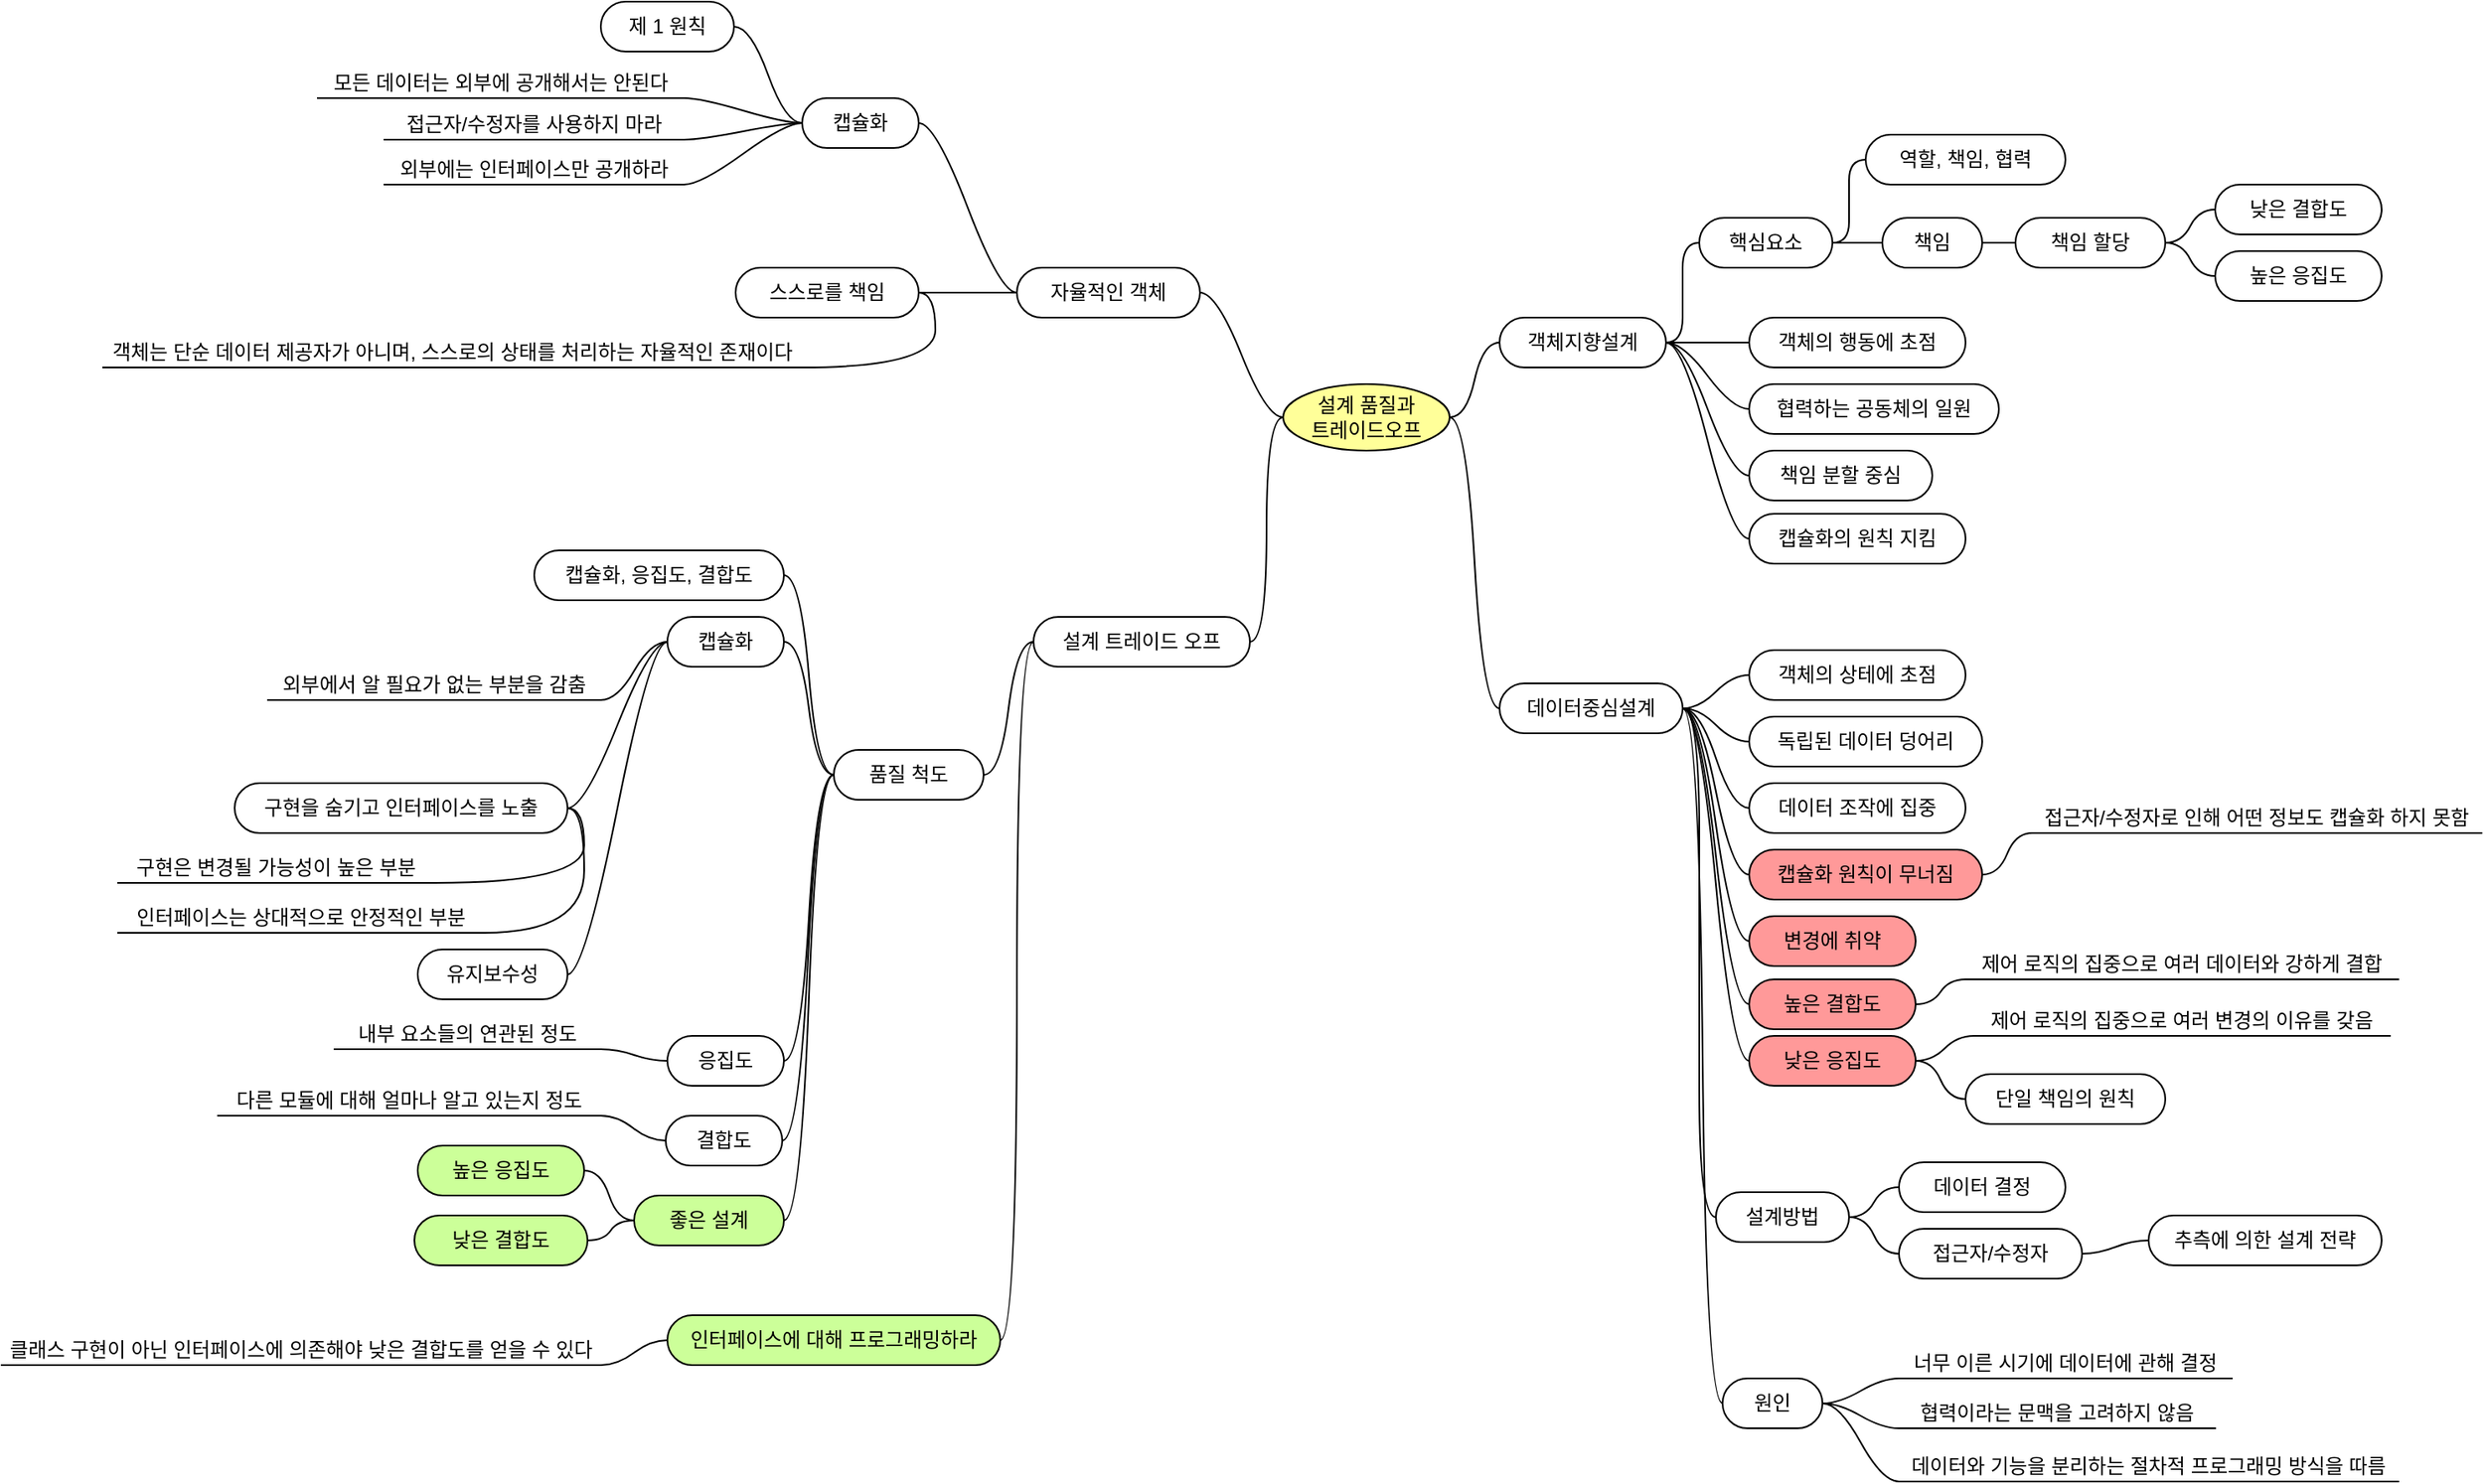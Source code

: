 <mxfile version="12.7.0" type="device"><diagram id="Fityksi_Y2sbkRxz2gsc" name="페이지-1"><mxGraphModel dx="2014" dy="725" grid="1" gridSize="10" guides="1" tooltips="1" connect="1" arrows="1" fold="1" page="1" pageScale="1" pageWidth="827" pageHeight="1169" math="0" shadow="0"><root><mxCell id="0"/><mxCell id="1" parent="0"/><mxCell id="HavleqkjTPdvCieZvnvi-1" value="설계 품질과 &lt;br&gt;트레이드오프" style="ellipse;whiteSpace=wrap;html=1;align=center;container=1;recursiveResize=0;treeFolding=1;treeMoving=1;fillColor=#FFFF99;" vertex="1" parent="1"><mxGeometry x="280" y="270" width="100" height="40" as="geometry"/></mxCell><mxCell id="HavleqkjTPdvCieZvnvi-2" value="핵심요소" style="whiteSpace=wrap;html=1;rounded=1;arcSize=50;align=center;verticalAlign=middle;container=1;recursiveResize=0;strokeWidth=1;autosize=1;spacing=4;treeFolding=1;treeMoving=1;" vertex="1" parent="1"><mxGeometry x="530" y="170" width="80" height="30" as="geometry"/></mxCell><mxCell id="HavleqkjTPdvCieZvnvi-3" value="" style="edgeStyle=entityRelationEdgeStyle;startArrow=none;endArrow=none;segment=10;curved=1;" edge="1" target="HavleqkjTPdvCieZvnvi-2" parent="1" source="HavleqkjTPdvCieZvnvi-8"><mxGeometry relative="1" as="geometry"><mxPoint x="250" y="190" as="sourcePoint"/></mxGeometry></mxCell><mxCell id="HavleqkjTPdvCieZvnvi-4" value="역할, 책임, 협력" style="whiteSpace=wrap;html=1;rounded=1;arcSize=50;align=center;verticalAlign=middle;container=1;recursiveResize=0;strokeWidth=1;autosize=1;spacing=4;treeFolding=1;treeMoving=1;" vertex="1" parent="1"><mxGeometry x="630" y="120" width="120" height="30" as="geometry"/></mxCell><mxCell id="HavleqkjTPdvCieZvnvi-5" value="" style="edgeStyle=entityRelationEdgeStyle;startArrow=none;endArrow=none;segment=10;curved=1;" edge="1" target="HavleqkjTPdvCieZvnvi-4" parent="1" source="HavleqkjTPdvCieZvnvi-2"><mxGeometry relative="1" as="geometry"><mxPoint x="360" y="340" as="sourcePoint"/></mxGeometry></mxCell><mxCell id="HavleqkjTPdvCieZvnvi-6" value="책임" style="whiteSpace=wrap;html=1;rounded=1;arcSize=50;align=center;verticalAlign=middle;container=1;recursiveResize=0;strokeWidth=1;autosize=1;spacing=4;treeFolding=1;treeMoving=1;" vertex="1" parent="1"><mxGeometry x="640" y="170" width="60" height="30" as="geometry"/></mxCell><mxCell id="HavleqkjTPdvCieZvnvi-7" value="" style="edgeStyle=entityRelationEdgeStyle;startArrow=none;endArrow=none;segment=10;curved=1;" edge="1" target="HavleqkjTPdvCieZvnvi-6" parent="1" source="HavleqkjTPdvCieZvnvi-2"><mxGeometry relative="1" as="geometry"><mxPoint x="360" y="340" as="sourcePoint"/></mxGeometry></mxCell><mxCell id="HavleqkjTPdvCieZvnvi-8" value="객체지향설계" style="whiteSpace=wrap;html=1;rounded=1;arcSize=50;align=center;verticalAlign=middle;container=1;recursiveResize=0;strokeWidth=1;autosize=1;spacing=4;treeFolding=1;treeMoving=1;" vertex="1" parent="1"><mxGeometry x="410" y="230" width="100" height="30" as="geometry"/></mxCell><mxCell id="HavleqkjTPdvCieZvnvi-9" value="" style="edgeStyle=entityRelationEdgeStyle;startArrow=none;endArrow=none;segment=10;curved=1;" edge="1" target="HavleqkjTPdvCieZvnvi-8" parent="1" source="HavleqkjTPdvCieZvnvi-1"><mxGeometry relative="1" as="geometry"><mxPoint x="240" y="350" as="sourcePoint"/></mxGeometry></mxCell><mxCell id="HavleqkjTPdvCieZvnvi-10" value="책임 할당" style="whiteSpace=wrap;html=1;rounded=1;arcSize=50;align=center;verticalAlign=middle;container=1;recursiveResize=0;strokeWidth=1;autosize=1;spacing=4;treeFolding=1;treeMoving=1;" vertex="1" parent="1"><mxGeometry x="720" y="170" width="90" height="30" as="geometry"/></mxCell><mxCell id="HavleqkjTPdvCieZvnvi-11" value="" style="edgeStyle=entityRelationEdgeStyle;startArrow=none;endArrow=none;segment=10;curved=1;" edge="1" target="HavleqkjTPdvCieZvnvi-10" parent="1" source="HavleqkjTPdvCieZvnvi-6"><mxGeometry relative="1" as="geometry"><mxPoint x="330" y="350" as="sourcePoint"/></mxGeometry></mxCell><mxCell id="HavleqkjTPdvCieZvnvi-12" value="낮은 결합도" style="whiteSpace=wrap;html=1;rounded=1;arcSize=50;align=center;verticalAlign=middle;container=1;recursiveResize=0;strokeWidth=1;autosize=1;spacing=4;treeFolding=1;treeMoving=1;" vertex="1" parent="1"><mxGeometry x="840" y="150" width="100" height="30" as="geometry"/></mxCell><mxCell id="HavleqkjTPdvCieZvnvi-13" value="" style="edgeStyle=entityRelationEdgeStyle;startArrow=none;endArrow=none;segment=10;curved=1;" edge="1" target="HavleqkjTPdvCieZvnvi-12" parent="1" source="HavleqkjTPdvCieZvnvi-10"><mxGeometry relative="1" as="geometry"><mxPoint x="850" y="176" as="sourcePoint"/></mxGeometry></mxCell><mxCell id="HavleqkjTPdvCieZvnvi-14" value="높은 응집도" style="whiteSpace=wrap;html=1;rounded=1;arcSize=50;align=center;verticalAlign=middle;container=1;recursiveResize=0;strokeWidth=1;autosize=1;spacing=4;treeFolding=1;treeMoving=1;" vertex="1" parent="1"><mxGeometry x="840" y="190" width="100" height="30" as="geometry"/></mxCell><mxCell id="HavleqkjTPdvCieZvnvi-15" value="" style="edgeStyle=entityRelationEdgeStyle;startArrow=none;endArrow=none;segment=10;curved=1;" edge="1" target="HavleqkjTPdvCieZvnvi-14" parent="1" source="HavleqkjTPdvCieZvnvi-10"><mxGeometry relative="1" as="geometry"><mxPoint x="850" y="236" as="sourcePoint"/></mxGeometry></mxCell><mxCell id="HavleqkjTPdvCieZvnvi-16" value="데이터중심설계" style="whiteSpace=wrap;html=1;rounded=1;arcSize=50;align=center;verticalAlign=middle;container=1;recursiveResize=0;strokeWidth=1;autosize=1;spacing=4;treeFolding=1;treeMoving=1;" vertex="1" parent="1"><mxGeometry x="410" y="450" width="110" height="30" as="geometry"/></mxCell><mxCell id="HavleqkjTPdvCieZvnvi-17" value="" style="edgeStyle=entityRelationEdgeStyle;startArrow=none;endArrow=none;segment=10;curved=1;" edge="1" target="HavleqkjTPdvCieZvnvi-16" parent="1" source="HavleqkjTPdvCieZvnvi-1"><mxGeometry relative="1" as="geometry"><mxPoint x="240" y="350" as="sourcePoint"/></mxGeometry></mxCell><mxCell id="HavleqkjTPdvCieZvnvi-19" value="책임 분할 중심" style="whiteSpace=wrap;html=1;rounded=1;arcSize=50;align=center;verticalAlign=middle;container=1;recursiveResize=0;strokeWidth=1;autosize=1;spacing=4;treeFolding=1;treeMoving=1;" vertex="1" parent="1"><mxGeometry x="560" y="310" width="110" height="30" as="geometry"/></mxCell><mxCell id="HavleqkjTPdvCieZvnvi-20" value="" style="edgeStyle=entityRelationEdgeStyle;startArrow=none;endArrow=none;segment=10;curved=1;" edge="1" target="HavleqkjTPdvCieZvnvi-19" parent="1" source="HavleqkjTPdvCieZvnvi-8"><mxGeometry relative="1" as="geometry"><mxPoint x="468" y="239" as="sourcePoint"/></mxGeometry></mxCell><mxCell id="HavleqkjTPdvCieZvnvi-21" value="객체의 상테에 초점" style="whiteSpace=wrap;html=1;rounded=1;arcSize=50;align=center;verticalAlign=middle;container=1;recursiveResize=0;strokeWidth=1;autosize=1;spacing=4;treeFolding=1;treeMoving=1;fillColor=#FFFFFF;" vertex="1" parent="1"><mxGeometry x="560" y="430" width="130" height="30" as="geometry"/></mxCell><mxCell id="HavleqkjTPdvCieZvnvi-22" value="" style="edgeStyle=entityRelationEdgeStyle;startArrow=none;endArrow=none;segment=10;curved=1;" edge="1" target="HavleqkjTPdvCieZvnvi-21" parent="1" source="HavleqkjTPdvCieZvnvi-16"><mxGeometry relative="1" as="geometry"><mxPoint x="530" y="485" as="sourcePoint"/></mxGeometry></mxCell><mxCell id="HavleqkjTPdvCieZvnvi-23" value="독립된 데이터 덩어리" style="whiteSpace=wrap;html=1;rounded=1;arcSize=50;align=center;verticalAlign=middle;container=1;recursiveResize=0;strokeWidth=1;autosize=1;spacing=4;treeFolding=1;treeMoving=1;fillColor=#FFFFFF;" vertex="1" parent="1"><mxGeometry x="560" y="470" width="140" height="30" as="geometry"/></mxCell><mxCell id="HavleqkjTPdvCieZvnvi-24" value="" style="edgeStyle=entityRelationEdgeStyle;startArrow=none;endArrow=none;segment=10;curved=1;" edge="1" target="HavleqkjTPdvCieZvnvi-23" parent="1" source="HavleqkjTPdvCieZvnvi-16"><mxGeometry relative="1" as="geometry"><mxPoint x="240" y="540" as="sourcePoint"/></mxGeometry></mxCell><mxCell id="HavleqkjTPdvCieZvnvi-25" value="데이터 조작에 집중" style="whiteSpace=wrap;html=1;rounded=1;arcSize=50;align=center;verticalAlign=middle;container=1;recursiveResize=0;strokeWidth=1;autosize=1;spacing=4;treeFolding=1;treeMoving=1;fillColor=#FFFFFF;" vertex="1" parent="1"><mxGeometry x="560" y="510" width="130" height="30" as="geometry"/></mxCell><mxCell id="HavleqkjTPdvCieZvnvi-26" value="" style="edgeStyle=entityRelationEdgeStyle;startArrow=none;endArrow=none;segment=10;curved=1;" edge="1" target="HavleqkjTPdvCieZvnvi-25" parent="1" source="HavleqkjTPdvCieZvnvi-16"><mxGeometry relative="1" as="geometry"><mxPoint x="240" y="560" as="sourcePoint"/></mxGeometry></mxCell><mxCell id="HavleqkjTPdvCieZvnvi-33" value="캡슐화 원칙이 무너짐" style="whiteSpace=wrap;html=1;rounded=1;arcSize=50;align=center;verticalAlign=middle;container=1;recursiveResize=0;strokeWidth=1;autosize=1;spacing=4;treeFolding=1;treeMoving=1;fillColor=#FF9999;" vertex="1" parent="1"><mxGeometry x="560" y="550" width="140" height="30" as="geometry"/></mxCell><mxCell id="HavleqkjTPdvCieZvnvi-34" value="" style="edgeStyle=entityRelationEdgeStyle;startArrow=none;endArrow=none;segment=10;curved=1;" edge="1" target="HavleqkjTPdvCieZvnvi-33" parent="1" source="HavleqkjTPdvCieZvnvi-16"><mxGeometry relative="1" as="geometry"><mxPoint x="240" y="600" as="sourcePoint"/></mxGeometry></mxCell><mxCell id="HavleqkjTPdvCieZvnvi-35" value="변경에 취약" style="whiteSpace=wrap;html=1;rounded=1;arcSize=50;align=center;verticalAlign=middle;container=1;recursiveResize=0;strokeWidth=1;autosize=1;spacing=4;treeFolding=1;treeMoving=1;fillColor=#FF9999;" vertex="1" parent="1"><mxGeometry x="560" y="590" width="100" height="30" as="geometry"/></mxCell><mxCell id="HavleqkjTPdvCieZvnvi-36" value="" style="edgeStyle=entityRelationEdgeStyle;startArrow=none;endArrow=none;segment=10;curved=1;" edge="1" target="HavleqkjTPdvCieZvnvi-35" parent="1" source="HavleqkjTPdvCieZvnvi-16"><mxGeometry relative="1" as="geometry"><mxPoint x="240" y="640" as="sourcePoint"/></mxGeometry></mxCell><mxCell id="HavleqkjTPdvCieZvnvi-37" value="객체의 행동에 초점" style="whiteSpace=wrap;html=1;rounded=1;arcSize=50;align=center;verticalAlign=middle;container=1;recursiveResize=0;strokeWidth=1;autosize=1;spacing=4;treeFolding=1;treeMoving=1;" vertex="1" parent="1"><mxGeometry x="560" y="230" width="130" height="30" as="geometry"/></mxCell><mxCell id="HavleqkjTPdvCieZvnvi-38" value="" style="edgeStyle=entityRelationEdgeStyle;startArrow=none;endArrow=none;segment=10;curved=1;" edge="1" target="HavleqkjTPdvCieZvnvi-37" parent="1" source="HavleqkjTPdvCieZvnvi-8"><mxGeometry relative="1" as="geometry"><mxPoint x="330" y="500" as="sourcePoint"/></mxGeometry></mxCell><mxCell id="HavleqkjTPdvCieZvnvi-39" value="협력하는 공동체의 일원" style="whiteSpace=wrap;html=1;rounded=1;arcSize=50;align=center;verticalAlign=middle;container=1;recursiveResize=0;strokeWidth=1;autosize=1;spacing=4;treeFolding=1;treeMoving=1;" vertex="1" parent="1"><mxGeometry x="560" y="270" width="150" height="30" as="geometry"/></mxCell><mxCell id="HavleqkjTPdvCieZvnvi-40" value="" style="edgeStyle=entityRelationEdgeStyle;startArrow=none;endArrow=none;segment=10;curved=1;" edge="1" target="HavleqkjTPdvCieZvnvi-39" parent="1" source="HavleqkjTPdvCieZvnvi-8"><mxGeometry relative="1" as="geometry"><mxPoint x="520" y="350" as="sourcePoint"/></mxGeometry></mxCell><mxCell id="HavleqkjTPdvCieZvnvi-41" value="캡슐화의 원칙 지킴" style="whiteSpace=wrap;html=1;rounded=1;arcSize=50;align=center;verticalAlign=middle;container=1;recursiveResize=0;strokeWidth=1;autosize=1;spacing=4;treeFolding=1;treeMoving=1;" vertex="1" parent="1"><mxGeometry x="560" y="348" width="130" height="30" as="geometry"/></mxCell><mxCell id="HavleqkjTPdvCieZvnvi-42" value="" style="edgeStyle=entityRelationEdgeStyle;startArrow=none;endArrow=none;segment=10;curved=1;" edge="1" target="HavleqkjTPdvCieZvnvi-41" parent="1" source="HavleqkjTPdvCieZvnvi-8"><mxGeometry relative="1" as="geometry"><mxPoint x="404" y="370" as="sourcePoint"/></mxGeometry></mxCell><mxCell id="HavleqkjTPdvCieZvnvi-43" value="설계방법" style="whiteSpace=wrap;html=1;rounded=1;arcSize=50;align=center;verticalAlign=middle;container=1;recursiveResize=0;strokeWidth=1;autosize=1;spacing=4;treeFolding=1;treeMoving=1;" vertex="1" parent="1"><mxGeometry x="540" y="756" width="80" height="30" as="geometry"/></mxCell><mxCell id="HavleqkjTPdvCieZvnvi-44" value="" style="edgeStyle=entityRelationEdgeStyle;startArrow=none;endArrow=none;segment=10;curved=1;" edge="1" target="HavleqkjTPdvCieZvnvi-43" parent="1" source="HavleqkjTPdvCieZvnvi-16"><mxGeometry relative="1" as="geometry"><mxPoint x="240" y="680" as="sourcePoint"/></mxGeometry></mxCell><mxCell id="HavleqkjTPdvCieZvnvi-45" value="데이터 결정" style="whiteSpace=wrap;html=1;rounded=1;arcSize=50;align=center;verticalAlign=middle;container=1;recursiveResize=0;strokeWidth=1;autosize=1;spacing=4;treeFolding=1;treeMoving=1;" vertex="1" parent="1"><mxGeometry x="650" y="738" width="100" height="30" as="geometry"/></mxCell><mxCell id="HavleqkjTPdvCieZvnvi-46" value="" style="edgeStyle=entityRelationEdgeStyle;startArrow=none;endArrow=none;segment=10;curved=1;" edge="1" target="HavleqkjTPdvCieZvnvi-45" parent="1" source="HavleqkjTPdvCieZvnvi-43"><mxGeometry relative="1" as="geometry"><mxPoint x="250" y="846" as="sourcePoint"/></mxGeometry></mxCell><mxCell id="HavleqkjTPdvCieZvnvi-47" value="접근자/수정자" style="whiteSpace=wrap;html=1;rounded=1;arcSize=50;align=center;verticalAlign=middle;container=1;recursiveResize=0;strokeWidth=1;autosize=1;spacing=4;treeFolding=1;treeMoving=1;" vertex="1" parent="1"><mxGeometry x="650" y="778" width="110" height="30" as="geometry"/></mxCell><mxCell id="HavleqkjTPdvCieZvnvi-48" value="" style="edgeStyle=entityRelationEdgeStyle;startArrow=none;endArrow=none;segment=10;curved=1;" edge="1" target="HavleqkjTPdvCieZvnvi-47" parent="1" source="HavleqkjTPdvCieZvnvi-43"><mxGeometry relative="1" as="geometry"><mxPoint x="250" y="846" as="sourcePoint"/></mxGeometry></mxCell><mxCell id="HavleqkjTPdvCieZvnvi-58" value="설계 트레이드 오프" style="whiteSpace=wrap;html=1;rounded=1;arcSize=50;align=center;verticalAlign=middle;container=1;recursiveResize=0;strokeWidth=1;autosize=1;spacing=4;treeFolding=1;treeMoving=1;" vertex="1" parent="1"><mxGeometry x="130" y="410" width="130" height="30" as="geometry"/></mxCell><mxCell id="HavleqkjTPdvCieZvnvi-59" value="" style="edgeStyle=entityRelationEdgeStyle;startArrow=none;endArrow=none;segment=10;curved=1;" edge="1" target="HavleqkjTPdvCieZvnvi-58" parent="1" source="HavleqkjTPdvCieZvnvi-1"><mxGeometry relative="1" as="geometry"><mxPoint x="240" y="800" as="sourcePoint"/></mxGeometry></mxCell><mxCell id="HavleqkjTPdvCieZvnvi-60" value="품질 척도" style="whiteSpace=wrap;html=1;rounded=1;arcSize=50;align=center;verticalAlign=middle;container=1;recursiveResize=0;strokeWidth=1;autosize=1;spacing=4;treeFolding=1;treeMoving=1;" vertex="1" parent="1"><mxGeometry x="10" y="490" width="90" height="30" as="geometry"/></mxCell><mxCell id="HavleqkjTPdvCieZvnvi-61" value="" style="edgeStyle=entityRelationEdgeStyle;startArrow=none;endArrow=none;segment=10;curved=1;" edge="1" target="HavleqkjTPdvCieZvnvi-60" parent="1" source="HavleqkjTPdvCieZvnvi-58"><mxGeometry relative="1" as="geometry"><mxPoint x="40" y="800" as="sourcePoint"/></mxGeometry></mxCell><mxCell id="HavleqkjTPdvCieZvnvi-63" value="캡슐화, 응집도, 결합도" style="whiteSpace=wrap;html=1;rounded=1;arcSize=50;align=center;verticalAlign=middle;container=1;recursiveResize=0;strokeWidth=1;autosize=1;spacing=4;treeFolding=1;treeMoving=1;" vertex="1" parent="1"><mxGeometry x="-170" y="370" width="150" height="30" as="geometry"/></mxCell><mxCell id="HavleqkjTPdvCieZvnvi-64" value="" style="edgeStyle=entityRelationEdgeStyle;startArrow=none;endArrow=none;segment=10;curved=1;" edge="1" target="HavleqkjTPdvCieZvnvi-63" parent="1" source="HavleqkjTPdvCieZvnvi-60"><mxGeometry relative="1" as="geometry"><mxPoint x="-30" y="800" as="sourcePoint"/></mxGeometry></mxCell><mxCell id="HavleqkjTPdvCieZvnvi-65" value="캡슐화" style="whiteSpace=wrap;html=1;rounded=1;arcSize=50;align=center;verticalAlign=middle;container=1;recursiveResize=0;strokeWidth=1;autosize=1;spacing=4;treeFolding=1;treeMoving=1;" vertex="1" parent="1"><mxGeometry x="-90" y="410" width="70" height="30" as="geometry"/></mxCell><mxCell id="HavleqkjTPdvCieZvnvi-66" value="" style="edgeStyle=entityRelationEdgeStyle;startArrow=none;endArrow=none;segment=10;curved=1;" edge="1" target="HavleqkjTPdvCieZvnvi-65" parent="1" source="HavleqkjTPdvCieZvnvi-60"><mxGeometry relative="1" as="geometry"><mxPoint x="-12" y="660" as="sourcePoint"/></mxGeometry></mxCell><mxCell id="HavleqkjTPdvCieZvnvi-67" value="외부에서 알 필요가 없는 부분을 감춤" style="whiteSpace=wrap;html=1;shape=partialRectangle;top=0;left=0;bottom=1;right=0;points=[[0,1],[1,1]];strokeColor=#000000;fillColor=none;align=center;verticalAlign=bottom;routingCenterY=0.5;snapToPoint=1;container=1;recursiveResize=0;autosize=1;treeFolding=1;treeMoving=1;" vertex="1" parent="1"><mxGeometry x="-330" y="440" width="200" height="20" as="geometry"/></mxCell><mxCell id="HavleqkjTPdvCieZvnvi-68" value="" style="edgeStyle=entityRelationEdgeStyle;startArrow=none;endArrow=none;segment=10;curved=1;" edge="1" target="HavleqkjTPdvCieZvnvi-67" parent="1" source="HavleqkjTPdvCieZvnvi-65"><mxGeometry relative="1" as="geometry"><mxPoint x="-210" y="590" as="sourcePoint"/></mxGeometry></mxCell><mxCell id="HavleqkjTPdvCieZvnvi-69" value="구현을 숨기고 인터페이스를 노출" style="whiteSpace=wrap;html=1;rounded=1;arcSize=50;align=center;verticalAlign=middle;container=1;recursiveResize=0;strokeWidth=1;autosize=1;spacing=4;treeFolding=1;treeMoving=1;" vertex="1" parent="1"><mxGeometry x="-350" y="510" width="200" height="30" as="geometry"/></mxCell><mxCell id="HavleqkjTPdvCieZvnvi-70" value="" style="edgeStyle=entityRelationEdgeStyle;startArrow=none;endArrow=none;segment=10;curved=1;" edge="1" target="HavleqkjTPdvCieZvnvi-69" parent="1" source="HavleqkjTPdvCieZvnvi-65"><mxGeometry relative="1" as="geometry"><mxPoint x="-370" y="630" as="sourcePoint"/></mxGeometry></mxCell><mxCell id="HavleqkjTPdvCieZvnvi-71" value="구현은 변경될 가능성이 높은 부분" style="whiteSpace=wrap;html=1;shape=partialRectangle;top=0;left=0;bottom=1;right=0;points=[[0,1],[1,1]];strokeColor=#000000;fillColor=none;align=center;verticalAlign=bottom;routingCenterY=0.5;snapToPoint=1;container=1;recursiveResize=0;autosize=1;treeFolding=1;treeMoving=1;" vertex="1" parent="1"><mxGeometry x="-420" y="550" width="190" height="20" as="geometry"/></mxCell><mxCell id="HavleqkjTPdvCieZvnvi-72" value="" style="edgeStyle=entityRelationEdgeStyle;startArrow=none;endArrow=none;segment=10;curved=1;" edge="1" target="HavleqkjTPdvCieZvnvi-71" parent="1" source="HavleqkjTPdvCieZvnvi-69"><mxGeometry relative="1" as="geometry"><mxPoint x="-370" y="630" as="sourcePoint"/></mxGeometry></mxCell><mxCell id="HavleqkjTPdvCieZvnvi-73" value="인터페이스는 상대적으로 안정적인 부분" style="whiteSpace=wrap;html=1;shape=partialRectangle;top=0;left=0;bottom=1;right=0;points=[[0,1],[1,1]];strokeColor=#000000;fillColor=none;align=center;verticalAlign=bottom;routingCenterY=0.5;snapToPoint=1;container=1;recursiveResize=0;autosize=1;treeFolding=1;treeMoving=1;" vertex="1" parent="1"><mxGeometry x="-420" y="580" width="220" height="20" as="geometry"/></mxCell><mxCell id="HavleqkjTPdvCieZvnvi-74" value="" style="edgeStyle=entityRelationEdgeStyle;startArrow=none;endArrow=none;segment=10;curved=1;" edge="1" target="HavleqkjTPdvCieZvnvi-73" parent="1" source="HavleqkjTPdvCieZvnvi-69"><mxGeometry relative="1" as="geometry"><mxPoint x="-460" y="630" as="sourcePoint"/></mxGeometry></mxCell><mxCell id="HavleqkjTPdvCieZvnvi-75" value="유지보수성" style="whiteSpace=wrap;html=1;rounded=1;arcSize=50;align=center;verticalAlign=middle;container=1;recursiveResize=0;strokeWidth=1;autosize=1;spacing=4;treeFolding=1;treeMoving=1;" vertex="1" parent="1"><mxGeometry x="-240" y="610" width="90" height="30" as="geometry"/></mxCell><mxCell id="HavleqkjTPdvCieZvnvi-76" value="" style="edgeStyle=entityRelationEdgeStyle;startArrow=none;endArrow=none;segment=10;curved=1;" edge="1" target="HavleqkjTPdvCieZvnvi-75" parent="1" source="HavleqkjTPdvCieZvnvi-65"><mxGeometry relative="1" as="geometry"><mxPoint x="-262" y="670" as="sourcePoint"/></mxGeometry></mxCell><mxCell id="HavleqkjTPdvCieZvnvi-77" value="응집도" style="whiteSpace=wrap;html=1;rounded=1;arcSize=50;align=center;verticalAlign=middle;container=1;recursiveResize=0;strokeWidth=1;autosize=1;spacing=4;treeFolding=1;treeMoving=1;" vertex="1" parent="1"><mxGeometry x="-90" y="662" width="70" height="30" as="geometry"/></mxCell><mxCell id="HavleqkjTPdvCieZvnvi-78" value="" style="edgeStyle=entityRelationEdgeStyle;startArrow=none;endArrow=none;segment=10;curved=1;" edge="1" target="HavleqkjTPdvCieZvnvi-77" parent="1" source="HavleqkjTPdvCieZvnvi-60"><mxGeometry relative="1" as="geometry"><mxPoint x="-460" y="870" as="sourcePoint"/></mxGeometry></mxCell><mxCell id="HavleqkjTPdvCieZvnvi-79" value="결합도" style="whiteSpace=wrap;html=1;rounded=1;arcSize=50;align=center;verticalAlign=middle;container=1;recursiveResize=0;strokeWidth=1;autosize=1;spacing=4;treeFolding=1;treeMoving=1;" vertex="1" parent="1"><mxGeometry x="-91" y="710" width="70" height="30" as="geometry"/></mxCell><mxCell id="HavleqkjTPdvCieZvnvi-80" value="" style="edgeStyle=entityRelationEdgeStyle;startArrow=none;endArrow=none;segment=10;curved=1;" edge="1" target="HavleqkjTPdvCieZvnvi-79" parent="1" source="HavleqkjTPdvCieZvnvi-60"><mxGeometry relative="1" as="geometry"><mxPoint x="-132" y="820" as="sourcePoint"/></mxGeometry></mxCell><mxCell id="HavleqkjTPdvCieZvnvi-83" value="내부 요소들의 연관된 정도" style="whiteSpace=wrap;html=1;shape=partialRectangle;top=0;left=0;bottom=1;right=0;points=[[0,1],[1,1]];strokeColor=#000000;fillColor=none;align=center;verticalAlign=bottom;routingCenterY=0.5;snapToPoint=1;container=1;recursiveResize=0;autosize=1;treeFolding=1;treeMoving=1;" vertex="1" parent="1"><mxGeometry x="-290" y="650" width="160" height="20" as="geometry"/></mxCell><mxCell id="HavleqkjTPdvCieZvnvi-84" value="" style="edgeStyle=entityRelationEdgeStyle;startArrow=none;endArrow=none;segment=10;curved=1;" edge="1" target="HavleqkjTPdvCieZvnvi-83" parent="1" source="HavleqkjTPdvCieZvnvi-77"><mxGeometry relative="1" as="geometry"><mxPoint x="-460" y="800" as="sourcePoint"/></mxGeometry></mxCell><mxCell id="HavleqkjTPdvCieZvnvi-87" value="다른 모듈에 대해 얼마나 알고 있는지 정도" style="whiteSpace=wrap;html=1;shape=partialRectangle;top=0;left=0;bottom=1;right=0;points=[[0,1],[1,1]];strokeColor=#000000;fillColor=none;align=center;verticalAlign=bottom;routingCenterY=0.5;snapToPoint=1;container=1;recursiveResize=0;autosize=1;treeFolding=1;treeMoving=1;" vertex="1" parent="1"><mxGeometry x="-360" y="690" width="230" height="20" as="geometry"/></mxCell><mxCell id="HavleqkjTPdvCieZvnvi-88" value="" style="edgeStyle=entityRelationEdgeStyle;startArrow=none;endArrow=none;segment=10;curved=1;" edge="1" target="HavleqkjTPdvCieZvnvi-87" parent="1" source="HavleqkjTPdvCieZvnvi-79"><mxGeometry relative="1" as="geometry"><mxPoint x="-460" y="800" as="sourcePoint"/></mxGeometry></mxCell><mxCell id="HavleqkjTPdvCieZvnvi-98" value="좋은 설계" style="whiteSpace=wrap;html=1;rounded=1;arcSize=50;align=center;verticalAlign=middle;container=1;recursiveResize=0;strokeWidth=1;autosize=1;spacing=4;treeFolding=1;treeMoving=1;fillColor=#CCFF99;" vertex="1" parent="1"><mxGeometry x="-110" y="758" width="90" height="30" as="geometry"/></mxCell><mxCell id="HavleqkjTPdvCieZvnvi-99" value="" style="edgeStyle=entityRelationEdgeStyle;startArrow=none;endArrow=none;segment=10;curved=1;" edge="1" target="HavleqkjTPdvCieZvnvi-98" parent="1" source="HavleqkjTPdvCieZvnvi-60"><mxGeometry relative="1" as="geometry"><mxPoint x="-460" y="800" as="sourcePoint"/></mxGeometry></mxCell><mxCell id="HavleqkjTPdvCieZvnvi-100" value="높은 응집도" style="whiteSpace=wrap;html=1;rounded=1;arcSize=50;align=center;verticalAlign=middle;container=1;recursiveResize=0;strokeWidth=1;autosize=1;spacing=4;treeFolding=1;treeMoving=1;fillColor=#CCFF99;" vertex="1" parent="1"><mxGeometry x="-240" y="728" width="100" height="30" as="geometry"/></mxCell><mxCell id="HavleqkjTPdvCieZvnvi-101" value="" style="edgeStyle=entityRelationEdgeStyle;startArrow=none;endArrow=none;segment=10;curved=1;" edge="1" target="HavleqkjTPdvCieZvnvi-100" parent="1" source="HavleqkjTPdvCieZvnvi-98"><mxGeometry relative="1" as="geometry"><mxPoint x="-460" y="850" as="sourcePoint"/></mxGeometry></mxCell><mxCell id="HavleqkjTPdvCieZvnvi-102" value="낮은 결합도" style="whiteSpace=wrap;html=1;rounded=1;arcSize=50;align=center;verticalAlign=middle;container=1;recursiveResize=0;strokeWidth=1;autosize=1;spacing=4;treeFolding=1;treeMoving=1;fillColor=#CCFF99;" vertex="1" parent="1"><mxGeometry x="-242" y="770" width="104" height="30" as="geometry"/></mxCell><mxCell id="HavleqkjTPdvCieZvnvi-103" value="" style="edgeStyle=entityRelationEdgeStyle;startArrow=none;endArrow=none;segment=10;curved=1;" edge="1" target="HavleqkjTPdvCieZvnvi-102" parent="1" source="HavleqkjTPdvCieZvnvi-98"><mxGeometry relative="1" as="geometry"><mxPoint x="-460" y="850" as="sourcePoint"/></mxGeometry></mxCell><mxCell id="HavleqkjTPdvCieZvnvi-104" value="인터페이스에 대해 프로그래밍하라" style="whiteSpace=wrap;html=1;rounded=1;arcSize=50;align=center;verticalAlign=middle;container=1;recursiveResize=0;strokeWidth=1;autosize=1;spacing=4;treeFolding=1;treeMoving=1;fillColor=#CCFF99;" vertex="1" parent="1"><mxGeometry x="-90" y="830" width="200" height="30" as="geometry"/></mxCell><mxCell id="HavleqkjTPdvCieZvnvi-105" value="" style="edgeStyle=entityRelationEdgeStyle;startArrow=none;endArrow=none;segment=10;curved=1;" edge="1" target="HavleqkjTPdvCieZvnvi-104" parent="1" source="HavleqkjTPdvCieZvnvi-58"><mxGeometry relative="1" as="geometry"><mxPoint x="-460" y="860" as="sourcePoint"/></mxGeometry></mxCell><mxCell id="HavleqkjTPdvCieZvnvi-106" value="클래스 구현이 아닌 인터페이스에 의존해야 낮은 결합도를 얻을 수 있다" style="whiteSpace=wrap;html=1;shape=partialRectangle;top=0;left=0;bottom=1;right=0;points=[[0,1],[1,1]];strokeColor=#000000;fillColor=none;align=center;verticalAlign=bottom;routingCenterY=0.5;snapToPoint=1;container=1;recursiveResize=0;autosize=1;treeFolding=1;treeMoving=1;" vertex="1" parent="1"><mxGeometry x="-490" y="840" width="360" height="20" as="geometry"/></mxCell><mxCell id="HavleqkjTPdvCieZvnvi-107" value="" style="edgeStyle=entityRelationEdgeStyle;startArrow=none;endArrow=none;segment=10;curved=1;" edge="1" target="HavleqkjTPdvCieZvnvi-106" parent="1" source="HavleqkjTPdvCieZvnvi-104"><mxGeometry relative="1" as="geometry"><mxPoint x="-460" y="920" as="sourcePoint"/></mxGeometry></mxCell><mxCell id="HavleqkjTPdvCieZvnvi-108" value="높은 결합도" style="whiteSpace=wrap;html=1;rounded=1;arcSize=50;align=center;verticalAlign=middle;container=1;recursiveResize=0;strokeWidth=1;autosize=1;spacing=4;treeFolding=1;treeMoving=1;fillColor=#FF9999;" vertex="1" parent="1"><mxGeometry x="560" y="628" width="100" height="30" as="geometry"/></mxCell><mxCell id="HavleqkjTPdvCieZvnvi-109" value="" style="edgeStyle=entityRelationEdgeStyle;startArrow=none;endArrow=none;segment=10;curved=1;" edge="1" target="HavleqkjTPdvCieZvnvi-108" parent="1" source="HavleqkjTPdvCieZvnvi-16"><mxGeometry relative="1" as="geometry"><mxPoint x="518" y="670" as="sourcePoint"/></mxGeometry></mxCell><mxCell id="HavleqkjTPdvCieZvnvi-112" value="낮은 응집도" style="whiteSpace=wrap;html=1;rounded=1;arcSize=50;align=center;verticalAlign=middle;container=1;recursiveResize=0;strokeWidth=1;autosize=1;spacing=4;treeFolding=1;treeMoving=1;fillColor=#FF9999;" vertex="1" parent="1"><mxGeometry x="560" y="662" width="100" height="30" as="geometry"/></mxCell><mxCell id="HavleqkjTPdvCieZvnvi-113" value="" style="edgeStyle=entityRelationEdgeStyle;startArrow=none;endArrow=none;segment=10;curved=1;" edge="1" target="HavleqkjTPdvCieZvnvi-112" parent="1" source="HavleqkjTPdvCieZvnvi-16"><mxGeometry relative="1" as="geometry"><mxPoint x="534" y="712" as="sourcePoint"/></mxGeometry></mxCell><mxCell id="HavleqkjTPdvCieZvnvi-114" value="접근자/수정자로 인해 어떤 정보도 캡슐화 하지 못함" style="whiteSpace=wrap;html=1;shape=partialRectangle;top=0;left=0;bottom=1;right=0;points=[[0,1],[1,1]];strokeColor=#000000;fillColor=none;align=center;verticalAlign=bottom;routingCenterY=0.5;snapToPoint=1;container=1;recursiveResize=0;autosize=1;treeFolding=1;treeMoving=1;" vertex="1" parent="1"><mxGeometry x="730" y="520" width="270" height="20" as="geometry"/></mxCell><mxCell id="HavleqkjTPdvCieZvnvi-115" value="" style="edgeStyle=entityRelationEdgeStyle;startArrow=none;endArrow=none;segment=10;curved=1;" edge="1" target="HavleqkjTPdvCieZvnvi-114" parent="1" source="HavleqkjTPdvCieZvnvi-33"><mxGeometry relative="1" as="geometry"><mxPoint x="690" y="560" as="sourcePoint"/></mxGeometry></mxCell><mxCell id="HavleqkjTPdvCieZvnvi-118" value="추측에 의한 설계 전략" style="whiteSpace=wrap;html=1;rounded=1;arcSize=50;align=center;verticalAlign=middle;container=1;recursiveResize=0;strokeWidth=1;autosize=1;spacing=4;treeFolding=1;treeMoving=1;" vertex="1" parent="1"><mxGeometry x="800" y="770" width="140" height="30" as="geometry"/></mxCell><mxCell id="HavleqkjTPdvCieZvnvi-119" value="" style="edgeStyle=entityRelationEdgeStyle;startArrow=none;endArrow=none;segment=10;curved=1;" edge="1" target="HavleqkjTPdvCieZvnvi-118" parent="1" source="HavleqkjTPdvCieZvnvi-47"><mxGeometry relative="1" as="geometry"><mxPoint x="360" y="920" as="sourcePoint"/></mxGeometry></mxCell><mxCell id="HavleqkjTPdvCieZvnvi-121" value="제어 로직의 집중으로 여러 데이터와 강하게 결합" style="whiteSpace=wrap;html=1;shape=partialRectangle;top=0;left=0;bottom=1;right=0;points=[[0,1],[1,1]];strokeColor=#000000;fillColor=none;align=center;verticalAlign=bottom;routingCenterY=0.5;snapToPoint=1;container=1;recursiveResize=0;autosize=1;treeFolding=1;treeMoving=1;" vertex="1" parent="1"><mxGeometry x="690" y="608" width="260" height="20" as="geometry"/></mxCell><mxCell id="HavleqkjTPdvCieZvnvi-122" value="" style="edgeStyle=entityRelationEdgeStyle;startArrow=none;endArrow=none;segment=10;curved=1;" edge="1" target="HavleqkjTPdvCieZvnvi-121" parent="1" source="HavleqkjTPdvCieZvnvi-108"><mxGeometry relative="1" as="geometry"><mxPoint x="670" y="650" as="sourcePoint"/></mxGeometry></mxCell><mxCell id="HavleqkjTPdvCieZvnvi-123" value="제어 로직의 집중으로 여러 변경의 이유를 갖음" style="whiteSpace=wrap;html=1;shape=partialRectangle;top=0;left=0;bottom=1;right=0;points=[[0,1],[1,1]];strokeColor=#000000;fillColor=none;align=center;verticalAlign=bottom;routingCenterY=0.5;snapToPoint=1;container=1;recursiveResize=0;autosize=1;treeFolding=1;treeMoving=1;" vertex="1" parent="1"><mxGeometry x="695" y="642" width="250" height="20" as="geometry"/></mxCell><mxCell id="HavleqkjTPdvCieZvnvi-124" value="" style="edgeStyle=entityRelationEdgeStyle;startArrow=none;endArrow=none;segment=10;curved=1;" edge="1" target="HavleqkjTPdvCieZvnvi-123" parent="1" source="HavleqkjTPdvCieZvnvi-112"><mxGeometry relative="1" as="geometry"><mxPoint x="670" y="680" as="sourcePoint"/></mxGeometry></mxCell><mxCell id="HavleqkjTPdvCieZvnvi-125" value="단일 책임의 원칙" style="whiteSpace=wrap;html=1;rounded=1;arcSize=50;align=center;verticalAlign=middle;container=1;recursiveResize=0;strokeWidth=1;autosize=1;spacing=4;treeFolding=1;treeMoving=1;" vertex="1" parent="1"><mxGeometry x="690" y="685" width="120" height="30" as="geometry"/></mxCell><mxCell id="HavleqkjTPdvCieZvnvi-126" value="" style="edgeStyle=entityRelationEdgeStyle;startArrow=none;endArrow=none;segment=10;curved=1;" edge="1" target="HavleqkjTPdvCieZvnvi-125" parent="1" source="HavleqkjTPdvCieZvnvi-112"><mxGeometry relative="1" as="geometry"><mxPoint x="270" y="920" as="sourcePoint"/></mxGeometry></mxCell><mxCell id="HavleqkjTPdvCieZvnvi-127" value="자율적인 객체" style="whiteSpace=wrap;html=1;rounded=1;arcSize=50;align=center;verticalAlign=middle;container=1;recursiveResize=0;strokeWidth=1;autosize=1;spacing=4;treeFolding=1;treeMoving=1;fillColor=#FFFFFF;" vertex="1" parent="1"><mxGeometry x="120" y="200" width="110" height="30" as="geometry"/></mxCell><mxCell id="HavleqkjTPdvCieZvnvi-128" value="" style="edgeStyle=entityRelationEdgeStyle;startArrow=none;endArrow=none;segment=10;curved=1;" edge="1" target="HavleqkjTPdvCieZvnvi-127" parent="1" source="HavleqkjTPdvCieZvnvi-1"><mxGeometry relative="1" as="geometry"><mxPoint x="110" y="260" as="sourcePoint"/></mxGeometry></mxCell><mxCell id="HavleqkjTPdvCieZvnvi-129" value="캡슐화" style="whiteSpace=wrap;html=1;rounded=1;arcSize=50;align=center;verticalAlign=middle;container=1;recursiveResize=0;strokeWidth=1;autosize=1;spacing=4;treeFolding=1;treeMoving=1;fillColor=#FFFFFF;" vertex="1" parent="1"><mxGeometry x="-9" y="98" width="70" height="30" as="geometry"/></mxCell><mxCell id="HavleqkjTPdvCieZvnvi-130" value="" style="edgeStyle=entityRelationEdgeStyle;startArrow=none;endArrow=none;segment=10;curved=1;" edge="1" target="HavleqkjTPdvCieZvnvi-129" parent="1" source="HavleqkjTPdvCieZvnvi-127"><mxGeometry relative="1" as="geometry"><mxPoint x="-50" y="140" as="sourcePoint"/></mxGeometry></mxCell><mxCell id="HavleqkjTPdvCieZvnvi-131" value="스스로를 책임" style="whiteSpace=wrap;html=1;rounded=1;arcSize=50;align=center;verticalAlign=middle;container=1;recursiveResize=0;strokeWidth=1;autosize=1;spacing=4;treeFolding=1;treeMoving=1;fillColor=#FFFFFF;" vertex="1" parent="1"><mxGeometry x="-49" y="200" width="110" height="30" as="geometry"/></mxCell><mxCell id="HavleqkjTPdvCieZvnvi-132" value="" style="edgeStyle=entityRelationEdgeStyle;startArrow=none;endArrow=none;segment=10;curved=1;" edge="1" parent="1" target="HavleqkjTPdvCieZvnvi-131" source="HavleqkjTPdvCieZvnvi-127"><mxGeometry relative="1" as="geometry"><mxPoint x="-70" y="200" as="sourcePoint"/></mxGeometry></mxCell><mxCell id="HavleqkjTPdvCieZvnvi-133" value="제 1 원칙" style="whiteSpace=wrap;html=1;rounded=1;arcSize=50;align=center;verticalAlign=middle;container=1;recursiveResize=0;strokeWidth=1;autosize=1;spacing=4;treeFolding=1;treeMoving=1;fillColor=#FFFFFF;" vertex="1" parent="1"><mxGeometry x="-130" y="40" width="80" height="30" as="geometry"/></mxCell><mxCell id="HavleqkjTPdvCieZvnvi-134" value="" style="edgeStyle=entityRelationEdgeStyle;startArrow=none;endArrow=none;segment=10;curved=1;" edge="1" target="HavleqkjTPdvCieZvnvi-133" parent="1" source="HavleqkjTPdvCieZvnvi-129"><mxGeometry relative="1" as="geometry"><mxPoint x="-161" y="60" as="sourcePoint"/></mxGeometry></mxCell><mxCell id="HavleqkjTPdvCieZvnvi-139" value="접근자/수정자를 사용하지 마라" style="whiteSpace=wrap;html=1;shape=partialRectangle;top=0;left=0;bottom=1;right=0;points=[[0,1],[1,1]];strokeColor=#000000;fillColor=none;align=center;verticalAlign=bottom;routingCenterY=0.5;snapToPoint=1;container=1;recursiveResize=0;autosize=1;treeFolding=1;treeMoving=1;" vertex="1" parent="1"><mxGeometry x="-260" y="103" width="180" height="20" as="geometry"/></mxCell><mxCell id="HavleqkjTPdvCieZvnvi-140" value="" style="edgeStyle=entityRelationEdgeStyle;startArrow=none;endArrow=none;segment=10;curved=1;" edge="1" target="HavleqkjTPdvCieZvnvi-139" parent="1" source="HavleqkjTPdvCieZvnvi-129"><mxGeometry relative="1" as="geometry"><mxPoint x="-330" y="204" as="sourcePoint"/></mxGeometry></mxCell><mxCell id="HavleqkjTPdvCieZvnvi-144" value="모든 데이터는 외부에 공개해서는 안된다" style="whiteSpace=wrap;html=1;shape=partialRectangle;top=0;left=0;bottom=1;right=0;points=[[0,1],[1,1]];strokeColor=#000000;fillColor=none;align=center;verticalAlign=bottom;routingCenterY=0.5;snapToPoint=1;container=1;recursiveResize=0;autosize=1;treeFolding=1;treeMoving=1;" vertex="1" parent="1"><mxGeometry x="-300" y="78" width="220" height="20" as="geometry"/></mxCell><mxCell id="HavleqkjTPdvCieZvnvi-145" value="" style="edgeStyle=entityRelationEdgeStyle;startArrow=none;endArrow=none;segment=10;curved=1;" edge="1" parent="1" target="HavleqkjTPdvCieZvnvi-144" source="HavleqkjTPdvCieZvnvi-129"><mxGeometry relative="1" as="geometry"><mxPoint x="-320" y="214" as="sourcePoint"/></mxGeometry></mxCell><mxCell id="HavleqkjTPdvCieZvnvi-146" value="외부에는 인터페이스만 공개하라" style="whiteSpace=wrap;html=1;shape=partialRectangle;top=0;left=0;bottom=1;right=0;points=[[0,1],[1,1]];strokeColor=#000000;fillColor=none;align=center;verticalAlign=bottom;routingCenterY=0.5;snapToPoint=1;container=1;recursiveResize=0;autosize=1;treeFolding=1;treeMoving=1;" vertex="1" parent="1"><mxGeometry x="-260" y="130" width="180" height="20" as="geometry"/></mxCell><mxCell id="HavleqkjTPdvCieZvnvi-147" value="" style="edgeStyle=entityRelationEdgeStyle;startArrow=none;endArrow=none;segment=10;curved=1;" edge="1" parent="1" target="HavleqkjTPdvCieZvnvi-146" source="HavleqkjTPdvCieZvnvi-129"><mxGeometry relative="1" as="geometry"><mxPoint x="-250" y="274" as="sourcePoint"/></mxGeometry></mxCell><mxCell id="HavleqkjTPdvCieZvnvi-148" value="객체는 단순 데이터 제공자가 아니며, 스스로의 상태를 처리하는 자율적인 존재이다" style="whiteSpace=wrap;html=1;shape=partialRectangle;top=0;left=0;bottom=1;right=0;points=[[0,1],[1,1]];strokeColor=#000000;fillColor=none;align=center;verticalAlign=bottom;routingCenterY=0.5;snapToPoint=1;container=1;recursiveResize=0;autosize=1;treeFolding=1;treeMoving=1;" vertex="1" parent="1"><mxGeometry x="-429" y="240" width="420" height="20" as="geometry"/></mxCell><mxCell id="HavleqkjTPdvCieZvnvi-149" value="" style="edgeStyle=entityRelationEdgeStyle;startArrow=none;endArrow=none;segment=10;curved=1;" edge="1" parent="1" target="HavleqkjTPdvCieZvnvi-148" source="HavleqkjTPdvCieZvnvi-131"><mxGeometry relative="1" as="geometry"><mxPoint x="-49.5" y="183" as="sourcePoint"/></mxGeometry></mxCell><mxCell id="HavleqkjTPdvCieZvnvi-150" value="원인" style="whiteSpace=wrap;html=1;rounded=1;arcSize=50;align=center;verticalAlign=middle;container=1;recursiveResize=0;strokeWidth=1;autosize=1;spacing=4;treeFolding=1;treeMoving=1;fillColor=#FFFFFF;" vertex="1" parent="1"><mxGeometry x="544" y="868" width="60" height="30" as="geometry"/></mxCell><mxCell id="HavleqkjTPdvCieZvnvi-151" value="" style="edgeStyle=entityRelationEdgeStyle;startArrow=none;endArrow=none;segment=10;curved=1;" edge="1" target="HavleqkjTPdvCieZvnvi-150" parent="1" source="HavleqkjTPdvCieZvnvi-16"><mxGeometry relative="1" as="geometry"><mxPoint x="498" y="910" as="sourcePoint"/></mxGeometry></mxCell><mxCell id="HavleqkjTPdvCieZvnvi-152" value="너무 이른 시기에 데이터에 관해 결정" style="whiteSpace=wrap;html=1;shape=partialRectangle;top=0;left=0;bottom=1;right=0;points=[[0,1],[1,1]];strokeColor=#000000;fillColor=none;align=center;verticalAlign=bottom;routingCenterY=0.5;snapToPoint=1;container=1;recursiveResize=0;autosize=1;treeFolding=1;treeMoving=1;" vertex="1" parent="1"><mxGeometry x="650" y="848" width="200" height="20" as="geometry"/></mxCell><mxCell id="HavleqkjTPdvCieZvnvi-153" value="" style="edgeStyle=entityRelationEdgeStyle;startArrow=none;endArrow=none;segment=10;curved=1;" edge="1" target="HavleqkjTPdvCieZvnvi-152" parent="1" source="HavleqkjTPdvCieZvnvi-150"><mxGeometry relative="1" as="geometry"><mxPoint x="590" y="890" as="sourcePoint"/></mxGeometry></mxCell><mxCell id="HavleqkjTPdvCieZvnvi-154" value="협력이라는 문맥을 고려하지 않음" style="whiteSpace=wrap;html=1;shape=partialRectangle;top=0;left=0;bottom=1;right=0;points=[[0,1],[1,1]];strokeColor=#000000;fillColor=none;align=center;verticalAlign=bottom;routingCenterY=0.5;snapToPoint=1;container=1;recursiveResize=0;autosize=1;treeFolding=1;treeMoving=1;" vertex="1" parent="1"><mxGeometry x="650" y="878" width="190" height="20" as="geometry"/></mxCell><mxCell id="HavleqkjTPdvCieZvnvi-155" value="" style="edgeStyle=entityRelationEdgeStyle;startArrow=none;endArrow=none;segment=10;curved=1;" edge="1" target="HavleqkjTPdvCieZvnvi-154" parent="1" source="HavleqkjTPdvCieZvnvi-150"><mxGeometry relative="1" as="geometry"><mxPoint x="660" y="938" as="sourcePoint"/></mxGeometry></mxCell><mxCell id="HavleqkjTPdvCieZvnvi-156" value="데이터와 기능을 분리하는 절차적 프로그래밍 방식을 따름" style="whiteSpace=wrap;html=1;shape=partialRectangle;top=0;left=0;bottom=1;right=0;points=[[0,1],[1,1]];strokeColor=#000000;fillColor=none;align=center;verticalAlign=bottom;routingCenterY=0.5;snapToPoint=1;container=1;recursiveResize=0;autosize=1;treeFolding=1;treeMoving=1;" vertex="1" parent="1"><mxGeometry x="650" y="910" width="300" height="20" as="geometry"/></mxCell><mxCell id="HavleqkjTPdvCieZvnvi-157" value="" style="edgeStyle=entityRelationEdgeStyle;startArrow=none;endArrow=none;segment=10;curved=1;" edge="1" target="HavleqkjTPdvCieZvnvi-156" parent="1" source="HavleqkjTPdvCieZvnvi-150"><mxGeometry relative="1" as="geometry"><mxPoint x="590" y="990" as="sourcePoint"/></mxGeometry></mxCell></root></mxGraphModel></diagram></mxfile>